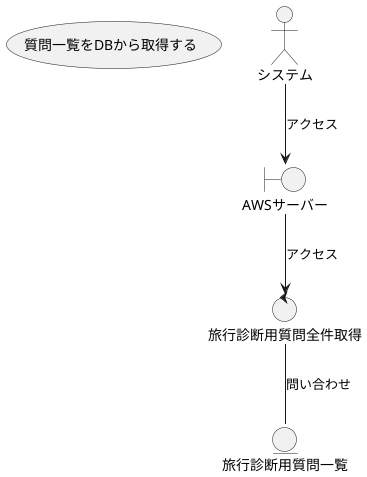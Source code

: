 @startuml

usecase 質問一覧をDBから取得する

actor システム

control 旅行診断用質問全件取得

boundary AWSサーバー

entity 旅行診断用質問一覧

システム --> AWSサーバー : アクセス
AWSサーバー --> 旅行診断用質問全件取得 : アクセス
旅行診断用質問全件取得 -- 旅行診断用質問一覧 : 問い合わせ

@enduml